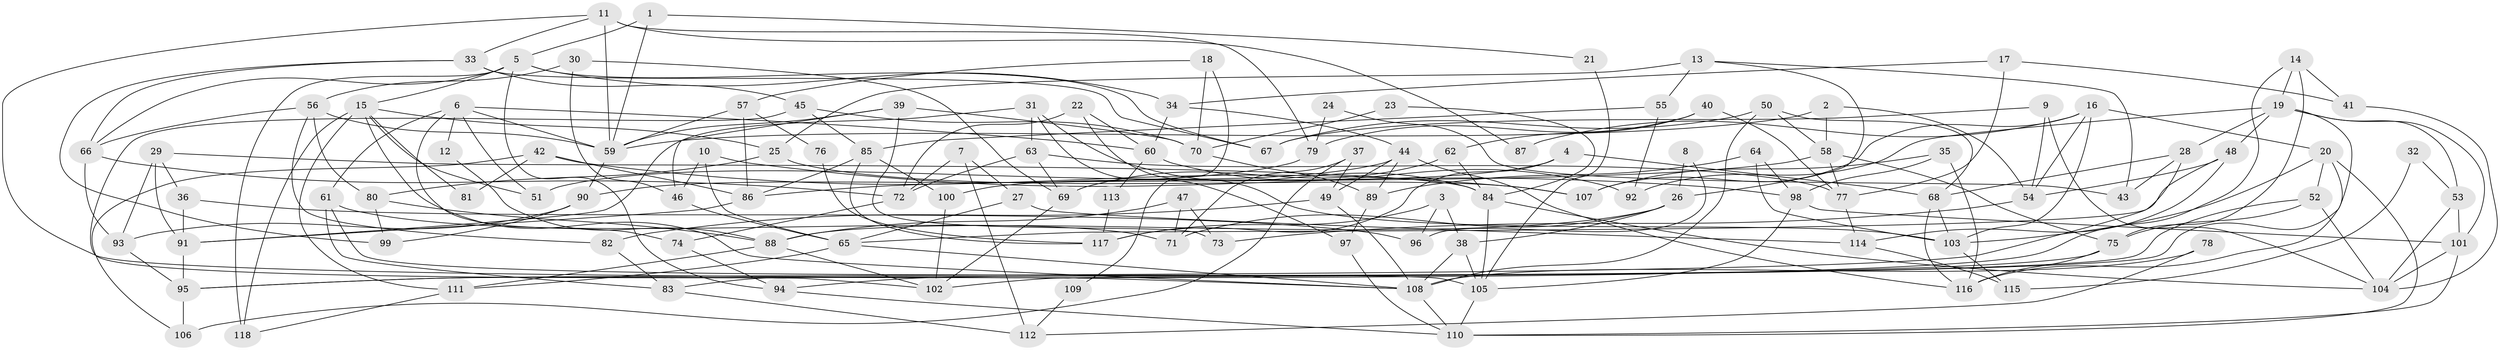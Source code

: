 // Generated by graph-tools (version 1.1) at 2025/11/02/27/25 16:11:17]
// undirected, 118 vertices, 236 edges
graph export_dot {
graph [start="1"]
  node [color=gray90,style=filled];
  1;
  2;
  3;
  4;
  5;
  6;
  7;
  8;
  9;
  10;
  11;
  12;
  13;
  14;
  15;
  16;
  17;
  18;
  19;
  20;
  21;
  22;
  23;
  24;
  25;
  26;
  27;
  28;
  29;
  30;
  31;
  32;
  33;
  34;
  35;
  36;
  37;
  38;
  39;
  40;
  41;
  42;
  43;
  44;
  45;
  46;
  47;
  48;
  49;
  50;
  51;
  52;
  53;
  54;
  55;
  56;
  57;
  58;
  59;
  60;
  61;
  62;
  63;
  64;
  65;
  66;
  67;
  68;
  69;
  70;
  71;
  72;
  73;
  74;
  75;
  76;
  77;
  78;
  79;
  80;
  81;
  82;
  83;
  84;
  85;
  86;
  87;
  88;
  89;
  90;
  91;
  92;
  93;
  94;
  95;
  96;
  97;
  98;
  99;
  100;
  101;
  102;
  103;
  104;
  105;
  106;
  107;
  108;
  109;
  110;
  111;
  112;
  113;
  114;
  115;
  116;
  117;
  118;
  1 -- 59;
  1 -- 5;
  1 -- 21;
  2 -- 59;
  2 -- 58;
  2 -- 54;
  3 -- 38;
  3 -- 117;
  3 -- 96;
  4 -- 100;
  4 -- 68;
  4 -- 117;
  5 -- 15;
  5 -- 94;
  5 -- 34;
  5 -- 66;
  5 -- 67;
  5 -- 118;
  6 -- 59;
  6 -- 74;
  6 -- 12;
  6 -- 51;
  6 -- 60;
  6 -- 61;
  7 -- 27;
  7 -- 72;
  7 -- 112;
  8 -- 96;
  8 -- 26;
  9 -- 104;
  9 -- 54;
  9 -- 67;
  10 -- 46;
  10 -- 98;
  10 -- 65;
  11 -- 59;
  11 -- 108;
  11 -- 33;
  11 -- 79;
  11 -- 87;
  12 -- 88;
  13 -- 25;
  13 -- 26;
  13 -- 43;
  13 -- 55;
  14 -- 19;
  14 -- 41;
  14 -- 75;
  14 -- 95;
  15 -- 108;
  15 -- 51;
  15 -- 25;
  15 -- 81;
  15 -- 111;
  15 -- 118;
  16 -- 107;
  16 -- 103;
  16 -- 20;
  16 -- 54;
  16 -- 87;
  17 -- 34;
  17 -- 77;
  17 -- 41;
  18 -- 57;
  18 -- 70;
  18 -- 109;
  19 -- 48;
  19 -- 28;
  19 -- 53;
  19 -- 92;
  19 -- 101;
  19 -- 102;
  20 -- 110;
  20 -- 52;
  20 -- 103;
  20 -- 116;
  21 -- 105;
  22 -- 60;
  22 -- 103;
  22 -- 72;
  23 -- 84;
  23 -- 70;
  24 -- 79;
  24 -- 43;
  25 -- 80;
  25 -- 107;
  26 -- 88;
  26 -- 38;
  26 -- 71;
  27 -- 114;
  27 -- 65;
  28 -- 68;
  28 -- 95;
  28 -- 43;
  29 -- 91;
  29 -- 84;
  29 -- 36;
  29 -- 93;
  30 -- 46;
  30 -- 69;
  30 -- 56;
  31 -- 91;
  31 -- 63;
  31 -- 84;
  31 -- 97;
  32 -- 115;
  32 -- 53;
  33 -- 67;
  33 -- 45;
  33 -- 66;
  33 -- 99;
  34 -- 44;
  34 -- 60;
  35 -- 116;
  35 -- 98;
  35 -- 107;
  36 -- 91;
  36 -- 96;
  37 -- 71;
  37 -- 106;
  37 -- 49;
  38 -- 105;
  38 -- 108;
  39 -- 59;
  39 -- 73;
  39 -- 46;
  39 -- 70;
  40 -- 62;
  40 -- 79;
  40 -- 77;
  41 -- 104;
  42 -- 86;
  42 -- 107;
  42 -- 81;
  42 -- 106;
  44 -- 116;
  44 -- 89;
  44 -- 49;
  44 -- 51;
  45 -- 70;
  45 -- 85;
  45 -- 102;
  46 -- 65;
  47 -- 88;
  47 -- 71;
  47 -- 73;
  48 -- 65;
  48 -- 54;
  48 -- 114;
  49 -- 82;
  49 -- 108;
  50 -- 108;
  50 -- 67;
  50 -- 58;
  50 -- 68;
  52 -- 83;
  52 -- 75;
  52 -- 104;
  53 -- 104;
  53 -- 101;
  54 -- 73;
  55 -- 92;
  55 -- 85;
  56 -- 66;
  56 -- 59;
  56 -- 80;
  56 -- 82;
  57 -- 59;
  57 -- 86;
  57 -- 76;
  58 -- 75;
  58 -- 77;
  58 -- 86;
  59 -- 90;
  60 -- 92;
  60 -- 113;
  61 -- 105;
  61 -- 71;
  61 -- 83;
  62 -- 69;
  62 -- 84;
  63 -- 72;
  63 -- 77;
  63 -- 69;
  64 -- 103;
  64 -- 98;
  64 -- 89;
  65 -- 111;
  65 -- 108;
  66 -- 72;
  66 -- 93;
  68 -- 116;
  68 -- 103;
  69 -- 102;
  70 -- 89;
  72 -- 74;
  74 -- 94;
  75 -- 94;
  75 -- 116;
  76 -- 117;
  77 -- 114;
  78 -- 112;
  78 -- 108;
  79 -- 90;
  80 -- 88;
  80 -- 99;
  82 -- 83;
  83 -- 112;
  84 -- 104;
  84 -- 105;
  85 -- 86;
  85 -- 100;
  85 -- 117;
  86 -- 91;
  88 -- 111;
  88 -- 102;
  89 -- 97;
  90 -- 93;
  90 -- 99;
  91 -- 95;
  93 -- 95;
  94 -- 110;
  95 -- 106;
  97 -- 110;
  98 -- 101;
  98 -- 105;
  100 -- 102;
  101 -- 104;
  101 -- 110;
  103 -- 115;
  105 -- 110;
  108 -- 110;
  109 -- 112;
  111 -- 118;
  113 -- 117;
  114 -- 115;
}

